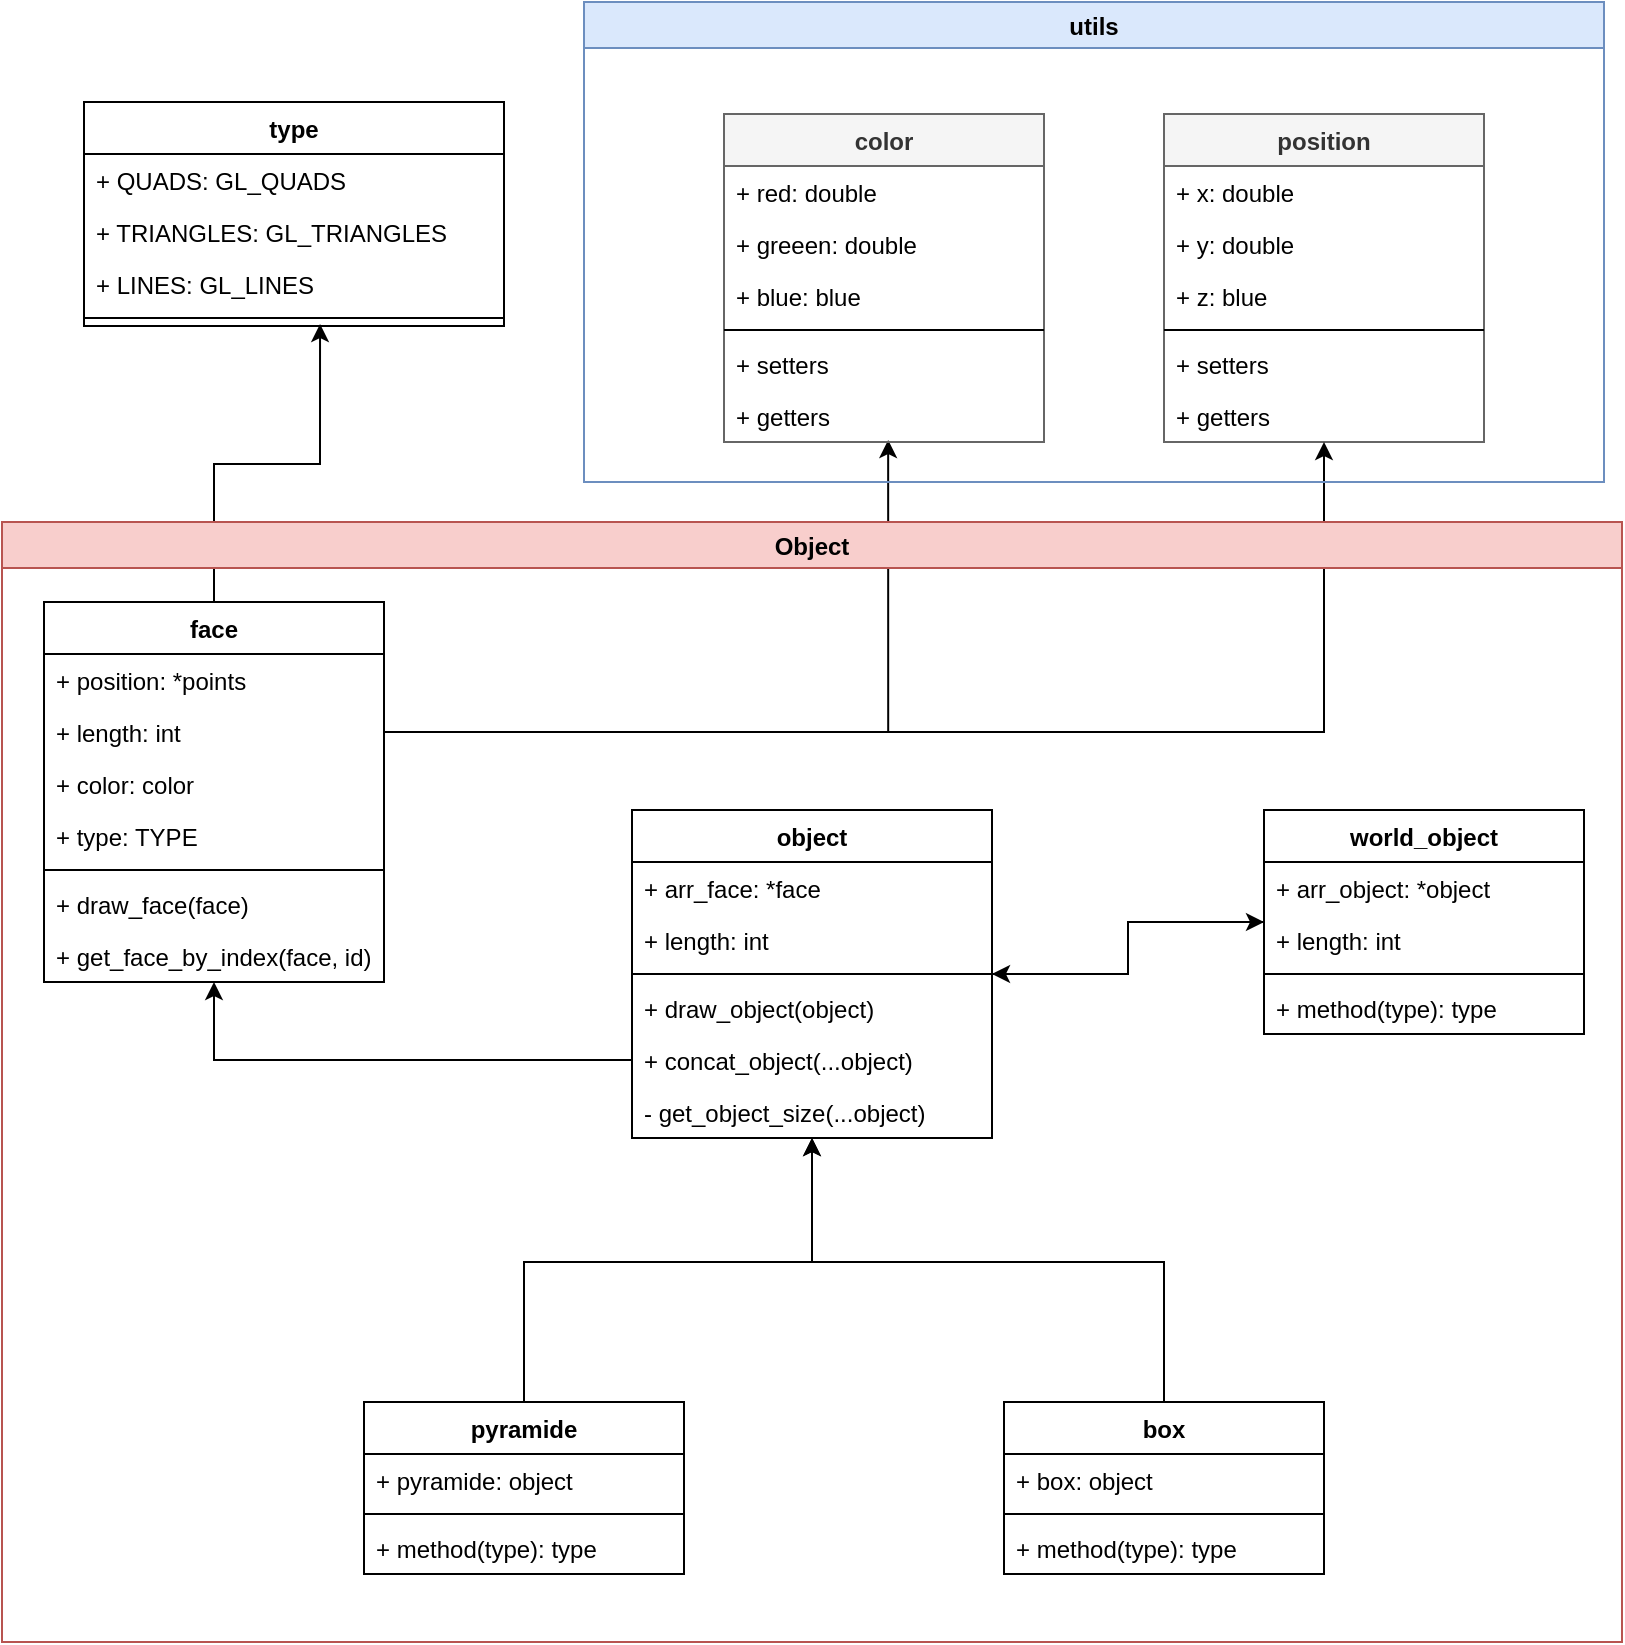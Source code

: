 <mxfile version="17.4.2" type="device"><diagram id="C5RBs43oDa-KdzZeNtuy" name="Page-1"><mxGraphModel dx="1030" dy="1782" grid="1" gridSize="10" guides="1" tooltips="1" connect="1" arrows="1" fold="1" page="1" pageScale="1" pageWidth="827" pageHeight="1169" math="0" shadow="0"><root><mxCell id="WIyWlLk6GJQsqaUBKTNV-0"/><mxCell id="WIyWlLk6GJQsqaUBKTNV-1" parent="WIyWlLk6GJQsqaUBKTNV-0"/><mxCell id="_-EGNGHlfWQ-Nni72-k_-78" style="edgeStyle=orthogonalEdgeStyle;rounded=0;orthogonalLoop=1;jettySize=auto;html=1;entryX=0.5;entryY=1;entryDx=0;entryDy=0;" edge="1" parent="WIyWlLk6GJQsqaUBKTNV-1" source="_-EGNGHlfWQ-Nni72-k_-1" target="_-EGNGHlfWQ-Nni72-k_-32"><mxGeometry relative="1" as="geometry"><Array as="points"><mxPoint x="270" y="400"/><mxPoint x="414" y="400"/></Array></mxGeometry></mxCell><mxCell id="_-EGNGHlfWQ-Nni72-k_-1" value="pyramide" style="swimlane;fontStyle=1;align=center;verticalAlign=top;childLayout=stackLayout;horizontal=1;startSize=26;horizontalStack=0;resizeParent=1;resizeParentMax=0;resizeLast=0;collapsible=1;marginBottom=0;" vertex="1" parent="WIyWlLk6GJQsqaUBKTNV-1"><mxGeometry x="190" y="470" width="160" height="86" as="geometry"/></mxCell><mxCell id="_-EGNGHlfWQ-Nni72-k_-2" value="+ pyramide: object" style="text;strokeColor=none;fillColor=none;align=left;verticalAlign=top;spacingLeft=4;spacingRight=4;overflow=hidden;rotatable=0;points=[[0,0.5],[1,0.5]];portConstraint=eastwest;" vertex="1" parent="_-EGNGHlfWQ-Nni72-k_-1"><mxGeometry y="26" width="160" height="26" as="geometry"/></mxCell><mxCell id="_-EGNGHlfWQ-Nni72-k_-3" value="" style="line;strokeWidth=1;fillColor=none;align=left;verticalAlign=middle;spacingTop=-1;spacingLeft=3;spacingRight=3;rotatable=0;labelPosition=right;points=[];portConstraint=eastwest;" vertex="1" parent="_-EGNGHlfWQ-Nni72-k_-1"><mxGeometry y="52" width="160" height="8" as="geometry"/></mxCell><mxCell id="_-EGNGHlfWQ-Nni72-k_-4" value="+ method(type): type" style="text;strokeColor=none;fillColor=none;align=left;verticalAlign=top;spacingLeft=4;spacingRight=4;overflow=hidden;rotatable=0;points=[[0,0.5],[1,0.5]];portConstraint=eastwest;" vertex="1" parent="_-EGNGHlfWQ-Nni72-k_-1"><mxGeometry y="60" width="160" height="26" as="geometry"/></mxCell><mxCell id="_-EGNGHlfWQ-Nni72-k_-79" style="edgeStyle=orthogonalEdgeStyle;rounded=0;orthogonalLoop=1;jettySize=auto;html=1;entryX=0.5;entryY=1;entryDx=0;entryDy=0;" edge="1" parent="WIyWlLk6GJQsqaUBKTNV-1" source="_-EGNGHlfWQ-Nni72-k_-5" target="_-EGNGHlfWQ-Nni72-k_-32"><mxGeometry relative="1" as="geometry"><mxPoint x="440" y="350" as="targetPoint"/><Array as="points"><mxPoint x="590" y="400"/><mxPoint x="414" y="400"/></Array></mxGeometry></mxCell><mxCell id="_-EGNGHlfWQ-Nni72-k_-5" value="box" style="swimlane;fontStyle=1;align=center;verticalAlign=top;childLayout=stackLayout;horizontal=1;startSize=26;horizontalStack=0;resizeParent=1;resizeParentMax=0;resizeLast=0;collapsible=1;marginBottom=0;" vertex="1" parent="WIyWlLk6GJQsqaUBKTNV-1"><mxGeometry x="510" y="470" width="160" height="86" as="geometry"/></mxCell><mxCell id="_-EGNGHlfWQ-Nni72-k_-6" value="+ box: object" style="text;strokeColor=none;fillColor=none;align=left;verticalAlign=top;spacingLeft=4;spacingRight=4;overflow=hidden;rotatable=0;points=[[0,0.5],[1,0.5]];portConstraint=eastwest;" vertex="1" parent="_-EGNGHlfWQ-Nni72-k_-5"><mxGeometry y="26" width="160" height="26" as="geometry"/></mxCell><mxCell id="_-EGNGHlfWQ-Nni72-k_-7" value="" style="line;strokeWidth=1;fillColor=none;align=left;verticalAlign=middle;spacingTop=-1;spacingLeft=3;spacingRight=3;rotatable=0;labelPosition=right;points=[];portConstraint=eastwest;" vertex="1" parent="_-EGNGHlfWQ-Nni72-k_-5"><mxGeometry y="52" width="160" height="8" as="geometry"/></mxCell><mxCell id="_-EGNGHlfWQ-Nni72-k_-8" value="+ method(type): type" style="text;strokeColor=none;fillColor=none;align=left;verticalAlign=top;spacingLeft=4;spacingRight=4;overflow=hidden;rotatable=0;points=[[0,0.5],[1,0.5]];portConstraint=eastwest;" vertex="1" parent="_-EGNGHlfWQ-Nni72-k_-5"><mxGeometry y="60" width="160" height="26" as="geometry"/></mxCell><mxCell id="_-EGNGHlfWQ-Nni72-k_-72" style="edgeStyle=orthogonalEdgeStyle;rounded=0;orthogonalLoop=1;jettySize=auto;html=1;entryX=0.562;entryY=0.875;entryDx=0;entryDy=0;entryPerimeter=0;" edge="1" parent="WIyWlLk6GJQsqaUBKTNV-1" source="_-EGNGHlfWQ-Nni72-k_-19" target="_-EGNGHlfWQ-Nni72-k_-69"><mxGeometry relative="1" as="geometry"><mxPoint x="165.92" y="-41.012" as="targetPoint"/></mxGeometry></mxCell><mxCell id="_-EGNGHlfWQ-Nni72-k_-19" value="face" style="swimlane;fontStyle=1;align=center;verticalAlign=top;childLayout=stackLayout;horizontal=1;startSize=26;horizontalStack=0;resizeParent=1;resizeParentMax=0;resizeLast=0;collapsible=1;marginBottom=0;" vertex="1" parent="WIyWlLk6GJQsqaUBKTNV-1"><mxGeometry x="30" y="70" width="170" height="190" as="geometry"/></mxCell><mxCell id="_-EGNGHlfWQ-Nni72-k_-20" value="+ position: *points" style="text;strokeColor=none;fillColor=none;align=left;verticalAlign=top;spacingLeft=4;spacingRight=4;overflow=hidden;rotatable=0;points=[[0,0.5],[1,0.5]];portConstraint=eastwest;" vertex="1" parent="_-EGNGHlfWQ-Nni72-k_-19"><mxGeometry y="26" width="170" height="26" as="geometry"/></mxCell><mxCell id="_-EGNGHlfWQ-Nni72-k_-23" value="+ length: int" style="text;strokeColor=none;fillColor=none;align=left;verticalAlign=top;spacingLeft=4;spacingRight=4;overflow=hidden;rotatable=0;points=[[0,0.5],[1,0.5]];portConstraint=eastwest;" vertex="1" parent="_-EGNGHlfWQ-Nni72-k_-19"><mxGeometry y="52" width="170" height="26" as="geometry"/></mxCell><mxCell id="_-EGNGHlfWQ-Nni72-k_-24" value="+ color: color" style="text;strokeColor=none;fillColor=none;align=left;verticalAlign=top;spacingLeft=4;spacingRight=4;overflow=hidden;rotatable=0;points=[[0,0.5],[1,0.5]];portConstraint=eastwest;" vertex="1" parent="_-EGNGHlfWQ-Nni72-k_-19"><mxGeometry y="78" width="170" height="26" as="geometry"/></mxCell><mxCell id="_-EGNGHlfWQ-Nni72-k_-62" value="+ type: TYPE" style="text;strokeColor=none;fillColor=none;align=left;verticalAlign=top;spacingLeft=4;spacingRight=4;overflow=hidden;rotatable=0;points=[[0,0.5],[1,0.5]];portConstraint=eastwest;" vertex="1" parent="_-EGNGHlfWQ-Nni72-k_-19"><mxGeometry y="104" width="170" height="26" as="geometry"/></mxCell><mxCell id="_-EGNGHlfWQ-Nni72-k_-21" value="" style="line;strokeWidth=1;fillColor=none;align=left;verticalAlign=middle;spacingTop=-1;spacingLeft=3;spacingRight=3;rotatable=0;labelPosition=right;points=[];portConstraint=eastwest;" vertex="1" parent="_-EGNGHlfWQ-Nni72-k_-19"><mxGeometry y="130" width="170" height="8" as="geometry"/></mxCell><mxCell id="_-EGNGHlfWQ-Nni72-k_-22" value="+ draw_face(face)" style="text;strokeColor=none;fillColor=none;align=left;verticalAlign=top;spacingLeft=4;spacingRight=4;overflow=hidden;rotatable=0;points=[[0,0.5],[1,0.5]];portConstraint=eastwest;" vertex="1" parent="_-EGNGHlfWQ-Nni72-k_-19"><mxGeometry y="138" width="170" height="26" as="geometry"/></mxCell><mxCell id="_-EGNGHlfWQ-Nni72-k_-80" value="+ get_face_by_index(face, id)" style="text;strokeColor=none;fillColor=none;align=left;verticalAlign=top;spacingLeft=4;spacingRight=4;overflow=hidden;rotatable=0;points=[[0,0.5],[1,0.5]];portConstraint=eastwest;" vertex="1" parent="_-EGNGHlfWQ-Nni72-k_-19"><mxGeometry y="164" width="170" height="26" as="geometry"/></mxCell><mxCell id="_-EGNGHlfWQ-Nni72-k_-31" style="edgeStyle=orthogonalEdgeStyle;rounded=0;orthogonalLoop=1;jettySize=auto;html=1;entryX=0.513;entryY=0.962;entryDx=0;entryDy=0;entryPerimeter=0;" edge="1" parent="WIyWlLk6GJQsqaUBKTNV-1" source="_-EGNGHlfWQ-Nni72-k_-23" target="_-EGNGHlfWQ-Nni72-k_-56"><mxGeometry relative="1" as="geometry"><mxPoint x="450" y="30" as="targetPoint"/></mxGeometry></mxCell><mxCell id="_-EGNGHlfWQ-Nni72-k_-46" style="edgeStyle=orthogonalEdgeStyle;rounded=0;orthogonalLoop=1;jettySize=auto;html=1;exitX=1;exitY=0.5;exitDx=0;exitDy=0;entryX=0;entryY=0.5;entryDx=0;entryDy=0;" edge="1" parent="WIyWlLk6GJQsqaUBKTNV-1" source="_-EGNGHlfWQ-Nni72-k_-32" target="_-EGNGHlfWQ-Nni72-k_-39"><mxGeometry relative="1" as="geometry"/></mxCell><mxCell id="_-EGNGHlfWQ-Nni72-k_-44" style="edgeStyle=orthogonalEdgeStyle;rounded=0;orthogonalLoop=1;jettySize=auto;html=1;entryX=1;entryY=0.5;entryDx=0;entryDy=0;" edge="1" parent="WIyWlLk6GJQsqaUBKTNV-1" source="_-EGNGHlfWQ-Nni72-k_-39" target="_-EGNGHlfWQ-Nni72-k_-32"><mxGeometry relative="1" as="geometry"/></mxCell><mxCell id="_-EGNGHlfWQ-Nni72-k_-39" value="world_object" style="swimlane;fontStyle=1;align=center;verticalAlign=top;childLayout=stackLayout;horizontal=1;startSize=26;horizontalStack=0;resizeParent=1;resizeParentMax=0;resizeLast=0;collapsible=1;marginBottom=0;" vertex="1" parent="WIyWlLk6GJQsqaUBKTNV-1"><mxGeometry x="640" y="174" width="160" height="112" as="geometry"/></mxCell><mxCell id="_-EGNGHlfWQ-Nni72-k_-40" value="+ arr_object: *object" style="text;strokeColor=none;fillColor=none;align=left;verticalAlign=top;spacingLeft=4;spacingRight=4;overflow=hidden;rotatable=0;points=[[0,0.5],[1,0.5]];portConstraint=eastwest;" vertex="1" parent="_-EGNGHlfWQ-Nni72-k_-39"><mxGeometry y="26" width="160" height="26" as="geometry"/></mxCell><mxCell id="_-EGNGHlfWQ-Nni72-k_-41" value="+ length: int" style="text;strokeColor=none;fillColor=none;align=left;verticalAlign=top;spacingLeft=4;spacingRight=4;overflow=hidden;rotatable=0;points=[[0,0.5],[1,0.5]];portConstraint=eastwest;" vertex="1" parent="_-EGNGHlfWQ-Nni72-k_-39"><mxGeometry y="52" width="160" height="26" as="geometry"/></mxCell><mxCell id="_-EGNGHlfWQ-Nni72-k_-42" value="" style="line;strokeWidth=1;fillColor=none;align=left;verticalAlign=middle;spacingTop=-1;spacingLeft=3;spacingRight=3;rotatable=0;labelPosition=right;points=[];portConstraint=eastwest;" vertex="1" parent="_-EGNGHlfWQ-Nni72-k_-39"><mxGeometry y="78" width="160" height="8" as="geometry"/></mxCell><mxCell id="_-EGNGHlfWQ-Nni72-k_-43" value="+ method(type): type" style="text;strokeColor=none;fillColor=none;align=left;verticalAlign=top;spacingLeft=4;spacingRight=4;overflow=hidden;rotatable=0;points=[[0,0.5],[1,0.5]];portConstraint=eastwest;" vertex="1" parent="_-EGNGHlfWQ-Nni72-k_-39"><mxGeometry y="86" width="160" height="26" as="geometry"/></mxCell><mxCell id="_-EGNGHlfWQ-Nni72-k_-50" value="position" style="swimlane;fontStyle=1;align=center;verticalAlign=top;childLayout=stackLayout;horizontal=1;startSize=26;horizontalStack=0;resizeParent=1;resizeParentMax=0;resizeLast=0;collapsible=1;marginBottom=0;fillColor=#f5f5f5;fontColor=#333333;strokeColor=#666666;" vertex="1" parent="WIyWlLk6GJQsqaUBKTNV-1"><mxGeometry x="590" y="-174" width="160" height="164" as="geometry"/></mxCell><mxCell id="_-EGNGHlfWQ-Nni72-k_-51" value="+ x: double" style="text;strokeColor=none;fillColor=none;align=left;verticalAlign=top;spacingLeft=4;spacingRight=4;overflow=hidden;rotatable=0;points=[[0,0.5],[1,0.5]];portConstraint=eastwest;" vertex="1" parent="_-EGNGHlfWQ-Nni72-k_-50"><mxGeometry y="26" width="160" height="26" as="geometry"/></mxCell><mxCell id="_-EGNGHlfWQ-Nni72-k_-52" value="+ y: double" style="text;strokeColor=none;fillColor=none;align=left;verticalAlign=top;spacingLeft=4;spacingRight=4;overflow=hidden;rotatable=0;points=[[0,0.5],[1,0.5]];portConstraint=eastwest;" vertex="1" parent="_-EGNGHlfWQ-Nni72-k_-50"><mxGeometry y="52" width="160" height="26" as="geometry"/></mxCell><mxCell id="_-EGNGHlfWQ-Nni72-k_-53" value="+ z: blue" style="text;strokeColor=none;fillColor=none;align=left;verticalAlign=top;spacingLeft=4;spacingRight=4;overflow=hidden;rotatable=0;points=[[0,0.5],[1,0.5]];portConstraint=eastwest;" vertex="1" parent="_-EGNGHlfWQ-Nni72-k_-50"><mxGeometry y="78" width="160" height="26" as="geometry"/></mxCell><mxCell id="_-EGNGHlfWQ-Nni72-k_-54" value="" style="line;strokeWidth=1;fillColor=none;align=left;verticalAlign=middle;spacingTop=-1;spacingLeft=3;spacingRight=3;rotatable=0;labelPosition=right;points=[];portConstraint=eastwest;" vertex="1" parent="_-EGNGHlfWQ-Nni72-k_-50"><mxGeometry y="104" width="160" height="8" as="geometry"/></mxCell><mxCell id="_-EGNGHlfWQ-Nni72-k_-57" value="+ setters" style="text;strokeColor=none;fillColor=none;align=left;verticalAlign=top;spacingLeft=4;spacingRight=4;overflow=hidden;rotatable=0;points=[[0,0.5],[1,0.5]];portConstraint=eastwest;" vertex="1" parent="_-EGNGHlfWQ-Nni72-k_-50"><mxGeometry y="112" width="160" height="26" as="geometry"/></mxCell><mxCell id="_-EGNGHlfWQ-Nni72-k_-58" value="+ getters" style="text;strokeColor=none;fillColor=none;align=left;verticalAlign=top;spacingLeft=4;spacingRight=4;overflow=hidden;rotatable=0;points=[[0,0.5],[1,0.5]];portConstraint=eastwest;" vertex="1" parent="_-EGNGHlfWQ-Nni72-k_-50"><mxGeometry y="138" width="160" height="26" as="geometry"/></mxCell><mxCell id="_-EGNGHlfWQ-Nni72-k_-60" style="edgeStyle=orthogonalEdgeStyle;rounded=0;orthogonalLoop=1;jettySize=auto;html=1;exitX=1;exitY=0.5;exitDx=0;exitDy=0;entryX=0.5;entryY=1;entryDx=0;entryDy=0;" edge="1" parent="WIyWlLk6GJQsqaUBKTNV-1" source="_-EGNGHlfWQ-Nni72-k_-23" target="_-EGNGHlfWQ-Nni72-k_-50"><mxGeometry relative="1" as="geometry"/></mxCell><mxCell id="_-EGNGHlfWQ-Nni72-k_-61" value="utils" style="swimlane;fillColor=#dae8fc;strokeColor=#6c8ebf;" vertex="1" parent="WIyWlLk6GJQsqaUBKTNV-1"><mxGeometry x="300" y="-230" width="510" height="240" as="geometry"/></mxCell><mxCell id="_-EGNGHlfWQ-Nni72-k_-25" value="color" style="swimlane;fontStyle=1;align=center;verticalAlign=top;childLayout=stackLayout;horizontal=1;startSize=26;horizontalStack=0;resizeParent=1;resizeParentMax=0;resizeLast=0;collapsible=1;marginBottom=0;fillColor=#f5f5f5;fontColor=#333333;strokeColor=#666666;" vertex="1" parent="_-EGNGHlfWQ-Nni72-k_-61"><mxGeometry x="70" y="56" width="160" height="164" as="geometry"/></mxCell><mxCell id="_-EGNGHlfWQ-Nni72-k_-26" value="+ red: double" style="text;strokeColor=none;fillColor=none;align=left;verticalAlign=top;spacingLeft=4;spacingRight=4;overflow=hidden;rotatable=0;points=[[0,0.5],[1,0.5]];portConstraint=eastwest;" vertex="1" parent="_-EGNGHlfWQ-Nni72-k_-25"><mxGeometry y="26" width="160" height="26" as="geometry"/></mxCell><mxCell id="_-EGNGHlfWQ-Nni72-k_-27" value="+ greeen: double" style="text;strokeColor=none;fillColor=none;align=left;verticalAlign=top;spacingLeft=4;spacingRight=4;overflow=hidden;rotatable=0;points=[[0,0.5],[1,0.5]];portConstraint=eastwest;" vertex="1" parent="_-EGNGHlfWQ-Nni72-k_-25"><mxGeometry y="52" width="160" height="26" as="geometry"/></mxCell><mxCell id="_-EGNGHlfWQ-Nni72-k_-28" value="+ blue: blue" style="text;strokeColor=none;fillColor=none;align=left;verticalAlign=top;spacingLeft=4;spacingRight=4;overflow=hidden;rotatable=0;points=[[0,0.5],[1,0.5]];portConstraint=eastwest;" vertex="1" parent="_-EGNGHlfWQ-Nni72-k_-25"><mxGeometry y="78" width="160" height="26" as="geometry"/></mxCell><mxCell id="_-EGNGHlfWQ-Nni72-k_-29" value="" style="line;strokeWidth=1;fillColor=none;align=left;verticalAlign=middle;spacingTop=-1;spacingLeft=3;spacingRight=3;rotatable=0;labelPosition=right;points=[];portConstraint=eastwest;" vertex="1" parent="_-EGNGHlfWQ-Nni72-k_-25"><mxGeometry y="104" width="160" height="8" as="geometry"/></mxCell><mxCell id="_-EGNGHlfWQ-Nni72-k_-30" value="+ setters" style="text;strokeColor=none;fillColor=none;align=left;verticalAlign=top;spacingLeft=4;spacingRight=4;overflow=hidden;rotatable=0;points=[[0,0.5],[1,0.5]];portConstraint=eastwest;" vertex="1" parent="_-EGNGHlfWQ-Nni72-k_-25"><mxGeometry y="112" width="160" height="26" as="geometry"/></mxCell><mxCell id="_-EGNGHlfWQ-Nni72-k_-56" value="+ getters" style="text;strokeColor=none;fillColor=none;align=left;verticalAlign=top;spacingLeft=4;spacingRight=4;overflow=hidden;rotatable=0;points=[[0,0.5],[1,0.5]];portConstraint=eastwest;" vertex="1" parent="_-EGNGHlfWQ-Nni72-k_-25"><mxGeometry y="138" width="160" height="26" as="geometry"/></mxCell><mxCell id="_-EGNGHlfWQ-Nni72-k_-64" value="type" style="swimlane;fontStyle=1;align=center;verticalAlign=top;childLayout=stackLayout;horizontal=1;startSize=26;horizontalStack=0;resizeParent=1;resizeParentMax=0;resizeLast=0;collapsible=1;marginBottom=0;" vertex="1" parent="WIyWlLk6GJQsqaUBKTNV-1"><mxGeometry x="50" y="-180" width="210" height="112" as="geometry"/></mxCell><mxCell id="_-EGNGHlfWQ-Nni72-k_-66" value="+ QUADS: GL_QUADS" style="text;strokeColor=none;fillColor=none;align=left;verticalAlign=top;spacingLeft=4;spacingRight=4;overflow=hidden;rotatable=0;points=[[0,0.5],[1,0.5]];portConstraint=eastwest;" vertex="1" parent="_-EGNGHlfWQ-Nni72-k_-64"><mxGeometry y="26" width="210" height="26" as="geometry"/></mxCell><mxCell id="_-EGNGHlfWQ-Nni72-k_-67" value="+ TRIANGLES: GL_TRIANGLES" style="text;strokeColor=none;fillColor=none;align=left;verticalAlign=top;spacingLeft=4;spacingRight=4;overflow=hidden;rotatable=0;points=[[0,0.5],[1,0.5]];portConstraint=eastwest;" vertex="1" parent="_-EGNGHlfWQ-Nni72-k_-64"><mxGeometry y="52" width="210" height="26" as="geometry"/></mxCell><mxCell id="_-EGNGHlfWQ-Nni72-k_-68" value="+ LINES: GL_LINES" style="text;strokeColor=none;fillColor=none;align=left;verticalAlign=top;spacingLeft=4;spacingRight=4;overflow=hidden;rotatable=0;points=[[0,0.5],[1,0.5]];portConstraint=eastwest;" vertex="1" parent="_-EGNGHlfWQ-Nni72-k_-64"><mxGeometry y="78" width="210" height="26" as="geometry"/></mxCell><mxCell id="_-EGNGHlfWQ-Nni72-k_-69" value="" style="line;strokeWidth=1;fillColor=none;align=left;verticalAlign=middle;spacingTop=-1;spacingLeft=3;spacingRight=3;rotatable=0;labelPosition=right;points=[];portConstraint=eastwest;" vertex="1" parent="_-EGNGHlfWQ-Nni72-k_-64"><mxGeometry y="104" width="210" height="8" as="geometry"/></mxCell><mxCell id="_-EGNGHlfWQ-Nni72-k_-74" value="Object" style="swimlane;fillColor=#f8cecc;strokeColor=#b85450;" vertex="1" parent="WIyWlLk6GJQsqaUBKTNV-1"><mxGeometry x="9" y="30" width="810" height="560" as="geometry"/></mxCell><mxCell id="_-EGNGHlfWQ-Nni72-k_-32" value="object" style="swimlane;fontStyle=1;align=center;verticalAlign=top;childLayout=stackLayout;horizontal=1;startSize=26;horizontalStack=0;resizeParent=1;resizeParentMax=0;resizeLast=0;collapsible=1;marginBottom=0;" vertex="1" parent="_-EGNGHlfWQ-Nni72-k_-74"><mxGeometry x="315" y="144" width="180" height="164" as="geometry"/></mxCell><mxCell id="_-EGNGHlfWQ-Nni72-k_-33" value="+ arr_face: *face" style="text;strokeColor=none;fillColor=none;align=left;verticalAlign=top;spacingLeft=4;spacingRight=4;overflow=hidden;rotatable=0;points=[[0,0.5],[1,0.5]];portConstraint=eastwest;" vertex="1" parent="_-EGNGHlfWQ-Nni72-k_-32"><mxGeometry y="26" width="180" height="26" as="geometry"/></mxCell><mxCell id="_-EGNGHlfWQ-Nni72-k_-34" value="+ length: int" style="text;strokeColor=none;fillColor=none;align=left;verticalAlign=top;spacingLeft=4;spacingRight=4;overflow=hidden;rotatable=0;points=[[0,0.5],[1,0.5]];portConstraint=eastwest;" vertex="1" parent="_-EGNGHlfWQ-Nni72-k_-32"><mxGeometry y="52" width="180" height="26" as="geometry"/></mxCell><mxCell id="_-EGNGHlfWQ-Nni72-k_-36" value="" style="line;strokeWidth=1;fillColor=none;align=left;verticalAlign=middle;spacingTop=-1;spacingLeft=3;spacingRight=3;rotatable=0;labelPosition=right;points=[];portConstraint=eastwest;" vertex="1" parent="_-EGNGHlfWQ-Nni72-k_-32"><mxGeometry y="78" width="180" height="8" as="geometry"/></mxCell><mxCell id="_-EGNGHlfWQ-Nni72-k_-37" value="+ draw_object(object)" style="text;strokeColor=none;fillColor=none;align=left;verticalAlign=top;spacingLeft=4;spacingRight=4;overflow=hidden;rotatable=0;points=[[0,0.5],[1,0.5]];portConstraint=eastwest;" vertex="1" parent="_-EGNGHlfWQ-Nni72-k_-32"><mxGeometry y="86" width="180" height="26" as="geometry"/></mxCell><mxCell id="_-EGNGHlfWQ-Nni72-k_-75" value="+ concat_object(...object)" style="text;strokeColor=none;fillColor=none;align=left;verticalAlign=top;spacingLeft=4;spacingRight=4;overflow=hidden;rotatable=0;points=[[0,0.5],[1,0.5]];portConstraint=eastwest;" vertex="1" parent="_-EGNGHlfWQ-Nni72-k_-32"><mxGeometry y="112" width="180" height="26" as="geometry"/></mxCell><mxCell id="_-EGNGHlfWQ-Nni72-k_-76" value="- get_object_size(...object)" style="text;strokeColor=none;fillColor=none;align=left;verticalAlign=top;spacingLeft=4;spacingRight=4;overflow=hidden;rotatable=0;points=[[0,0.5],[1,0.5]];portConstraint=eastwest;" vertex="1" parent="_-EGNGHlfWQ-Nni72-k_-32"><mxGeometry y="138" width="180" height="26" as="geometry"/></mxCell><mxCell id="_-EGNGHlfWQ-Nni72-k_-77" style="edgeStyle=orthogonalEdgeStyle;rounded=0;orthogonalLoop=1;jettySize=auto;html=1;entryX=0.5;entryY=1;entryDx=0;entryDy=0;" edge="1" parent="WIyWlLk6GJQsqaUBKTNV-1" source="_-EGNGHlfWQ-Nni72-k_-75" target="_-EGNGHlfWQ-Nni72-k_-19"><mxGeometry relative="1" as="geometry"><mxPoint x="130" y="290" as="targetPoint"/></mxGeometry></mxCell></root></mxGraphModel></diagram></mxfile>